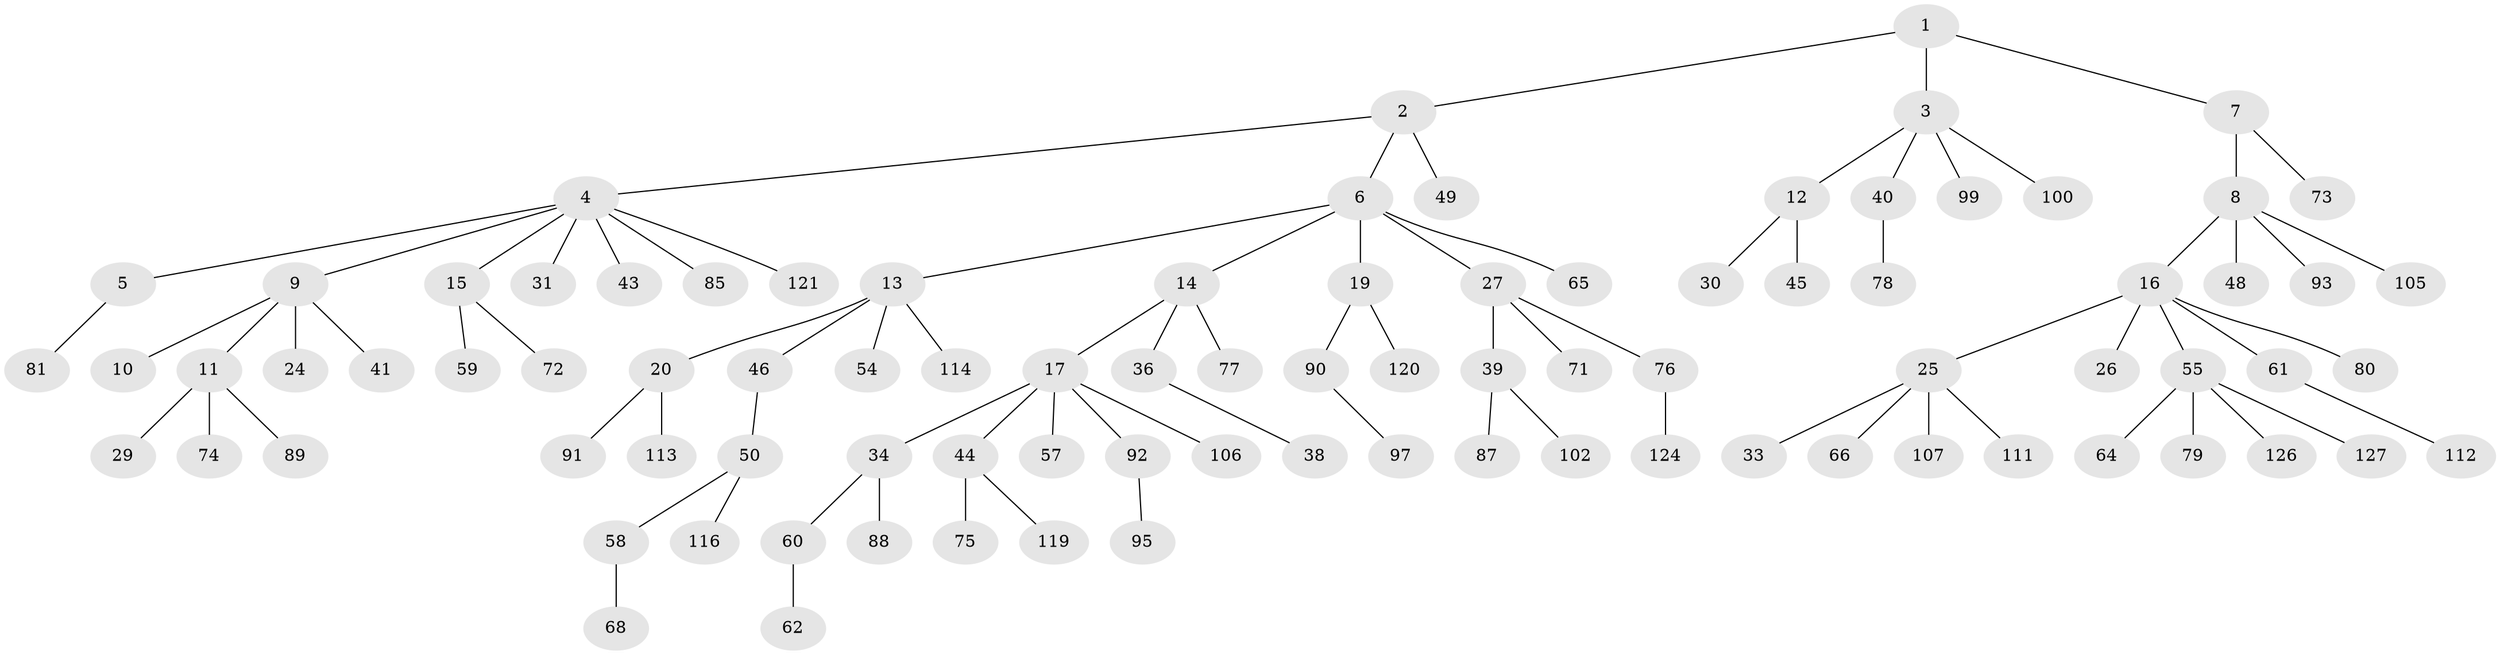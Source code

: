 // Generated by graph-tools (version 1.1) at 2025/52/02/27/25 19:52:12]
// undirected, 90 vertices, 89 edges
graph export_dot {
graph [start="1"]
  node [color=gray90,style=filled];
  1 [super="+70"];
  2 [super="+84"];
  3 [super="+37"];
  4 [super="+23"];
  5;
  6 [super="+67"];
  7 [super="+28"];
  8 [super="+21"];
  9;
  10 [super="+22"];
  11 [super="+53"];
  12;
  13 [super="+18"];
  14 [super="+122"];
  15 [super="+56"];
  16 [super="+42"];
  17 [super="+103"];
  19 [super="+82"];
  20;
  24 [super="+118"];
  25 [super="+52"];
  26 [super="+83"];
  27 [super="+35"];
  29 [super="+32"];
  30;
  31;
  33;
  34 [super="+47"];
  36;
  38;
  39 [super="+98"];
  40;
  41;
  43 [super="+123"];
  44 [super="+69"];
  45 [super="+96"];
  46;
  48;
  49;
  50 [super="+51"];
  54;
  55 [super="+63"];
  57;
  58;
  59 [super="+110"];
  60;
  61 [super="+108"];
  62;
  64;
  65 [super="+117"];
  66;
  68;
  71 [super="+125"];
  72 [super="+94"];
  73;
  74 [super="+115"];
  75;
  76 [super="+86"];
  77;
  78 [super="+128"];
  79;
  80;
  81;
  85;
  87 [super="+104"];
  88;
  89;
  90;
  91 [super="+101"];
  92;
  93;
  95;
  97 [super="+109"];
  99;
  100;
  102;
  105;
  106;
  107;
  111;
  112;
  113;
  114;
  116;
  119;
  120;
  121;
  124;
  126;
  127;
  1 -- 2;
  1 -- 3;
  1 -- 7;
  2 -- 4;
  2 -- 6;
  2 -- 49;
  3 -- 12;
  3 -- 100;
  3 -- 40;
  3 -- 99;
  4 -- 5;
  4 -- 9;
  4 -- 15;
  4 -- 43;
  4 -- 121;
  4 -- 85;
  4 -- 31;
  5 -- 81;
  6 -- 13;
  6 -- 14;
  6 -- 19;
  6 -- 27;
  6 -- 65;
  7 -- 8;
  7 -- 73;
  8 -- 16;
  8 -- 105;
  8 -- 48;
  8 -- 93;
  9 -- 10;
  9 -- 11;
  9 -- 24;
  9 -- 41;
  11 -- 29;
  11 -- 89;
  11 -- 74;
  12 -- 30;
  12 -- 45;
  13 -- 20;
  13 -- 54;
  13 -- 114;
  13 -- 46;
  14 -- 17;
  14 -- 36;
  14 -- 77;
  15 -- 72;
  15 -- 59;
  16 -- 25;
  16 -- 26;
  16 -- 61;
  16 -- 80;
  16 -- 55;
  17 -- 34;
  17 -- 44;
  17 -- 57;
  17 -- 92;
  17 -- 106;
  19 -- 90;
  19 -- 120;
  20 -- 91;
  20 -- 113;
  25 -- 33;
  25 -- 66;
  25 -- 107;
  25 -- 111;
  27 -- 39;
  27 -- 71;
  27 -- 76;
  34 -- 60;
  34 -- 88;
  36 -- 38;
  39 -- 87;
  39 -- 102;
  40 -- 78;
  44 -- 75;
  44 -- 119;
  46 -- 50;
  50 -- 58;
  50 -- 116;
  55 -- 127;
  55 -- 64;
  55 -- 79;
  55 -- 126;
  58 -- 68;
  60 -- 62;
  61 -- 112;
  76 -- 124;
  90 -- 97;
  92 -- 95;
}
